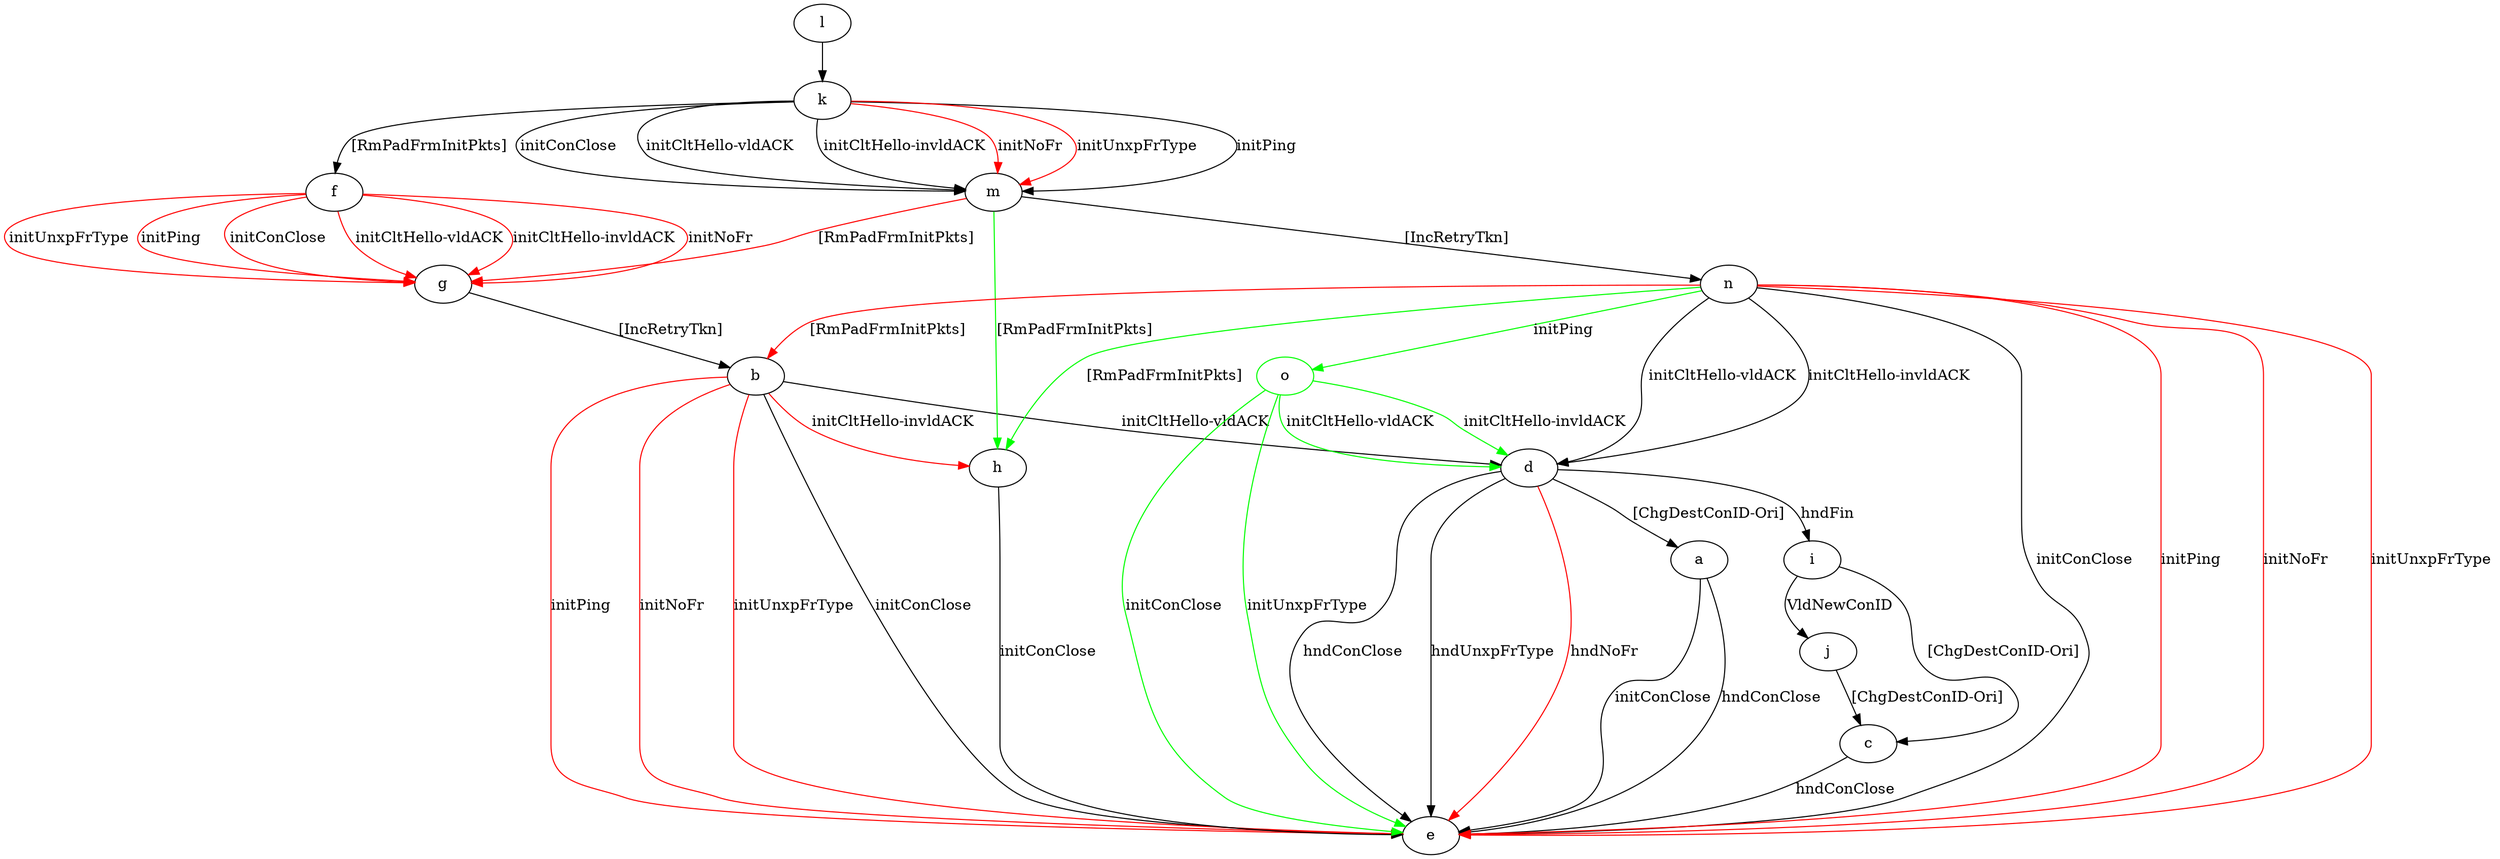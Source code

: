digraph "" {
	a -> e	[key=0,
		label="initConClose "];
	a -> e	[key=1,
		label="hndConClose "];
	b -> d	[key=0,
		label="initCltHello-vldACK "];
	b -> e	[key=0,
		label="initConClose "];
	b -> e	[key=1,
		color=red,
		label="initPing "];
	b -> e	[key=2,
		color=red,
		label="initNoFr "];
	b -> e	[key=3,
		color=red,
		label="initUnxpFrType "];
	b -> h	[key=0,
		color=red,
		label="initCltHello-invldACK "];
	c -> e	[key=0,
		label="hndConClose "];
	d -> a	[key=0,
		label="[ChgDestConID-Ori] "];
	d -> e	[key=0,
		label="hndConClose "];
	d -> e	[key=1,
		label="hndUnxpFrType "];
	d -> e	[key=2,
		color=red,
		label="hndNoFr "];
	d -> i	[key=0,
		label="hndFin "];
	f -> g	[key=0,
		color=red,
		label="initPing "];
	f -> g	[key=1,
		color=red,
		label="initConClose "];
	f -> g	[key=2,
		color=red,
		label="initCltHello-vldACK "];
	f -> g	[key=3,
		color=red,
		label="initCltHello-invldACK "];
	f -> g	[key=4,
		color=red,
		label="initNoFr "];
	f -> g	[key=5,
		color=red,
		label="initUnxpFrType "];
	g -> b	[key=0,
		label="[IncRetryTkn] "];
	h -> e	[key=0,
		label="initConClose "];
	i -> c	[key=0,
		label="[ChgDestConID-Ori] "];
	i -> j	[key=0,
		label="VldNewConID "];
	j -> c	[key=0,
		label="[ChgDestConID-Ori] "];
	k -> f	[key=0,
		label="[RmPadFrmInitPkts] "];
	k -> m	[key=0,
		label="initPing "];
	k -> m	[key=1,
		label="initConClose "];
	k -> m	[key=2,
		label="initCltHello-vldACK "];
	k -> m	[key=3,
		label="initCltHello-invldACK "];
	k -> m	[key=4,
		color=red,
		label="initNoFr "];
	k -> m	[key=5,
		color=red,
		label="initUnxpFrType "];
	l -> k	[key=0];
	m -> g	[key=0,
		color=red,
		label="[RmPadFrmInitPkts] "];
	m -> h	[key=0,
		color=green,
		label="[RmPadFrmInitPkts] "];
	m -> n	[key=0,
		label="[IncRetryTkn] "];
	n -> b	[key=0,
		color=red,
		label="[RmPadFrmInitPkts] "];
	n -> d	[key=0,
		label="initCltHello-vldACK "];
	n -> d	[key=1,
		label="initCltHello-invldACK "];
	n -> e	[key=0,
		label="initConClose "];
	n -> e	[key=1,
		color=red,
		label="initPing "];
	n -> e	[key=2,
		color=red,
		label="initNoFr "];
	n -> e	[key=3,
		color=red,
		label="initUnxpFrType "];
	n -> h	[key=0,
		color=green,
		label="[RmPadFrmInitPkts] "];
	o	[color=green];
	n -> o	[key=0,
		color=green,
		label="initPing "];
	o -> d	[key=0,
		color=green,
		label="initCltHello-vldACK "];
	o -> d	[key=1,
		color=green,
		label="initCltHello-invldACK "];
	o -> e	[key=0,
		color=green,
		label="initConClose "];
	o -> e	[key=1,
		color=green,
		label="initUnxpFrType "];
}
